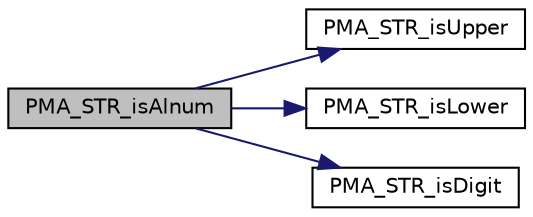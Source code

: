 digraph G
{
  edge [fontname="Helvetica",fontsize="10",labelfontname="Helvetica",labelfontsize="10"];
  node [fontname="Helvetica",fontsize="10",shape=record];
  rankdir="LR";
  Node1 [label="PMA_STR_isAlnum",height=0.2,width=0.4,color="black", fillcolor="grey75", style="filled" fontcolor="black"];
  Node1 -> Node2 [color="midnightblue",fontsize="10",style="solid",fontname="Helvetica"];
  Node2 [label="PMA_STR_isUpper",height=0.2,width=0.4,color="black", fillcolor="white", style="filled",URL="$string__type__ctype_8lib_8php.html#a509fd547f730e9133ac77f24a230bfe6",tooltip="Checks if a character is an upper alphabetic one."];
  Node1 -> Node3 [color="midnightblue",fontsize="10",style="solid",fontname="Helvetica"];
  Node3 [label="PMA_STR_isLower",height=0.2,width=0.4,color="black", fillcolor="white", style="filled",URL="$string__type__ctype_8lib_8php.html#a3ff35c0b95a6473c4560bb5098e15f8c",tooltip="Checks if a character is a lower alphabetic one."];
  Node1 -> Node4 [color="midnightblue",fontsize="10",style="solid",fontname="Helvetica"];
  Node4 [label="PMA_STR_isDigit",height=0.2,width=0.4,color="black", fillcolor="white", style="filled",URL="$string__type__ctype_8lib_8php.html#a68b8f93265057a94ff62473724717f26",tooltip="Checks if a character is a digit."];
}

